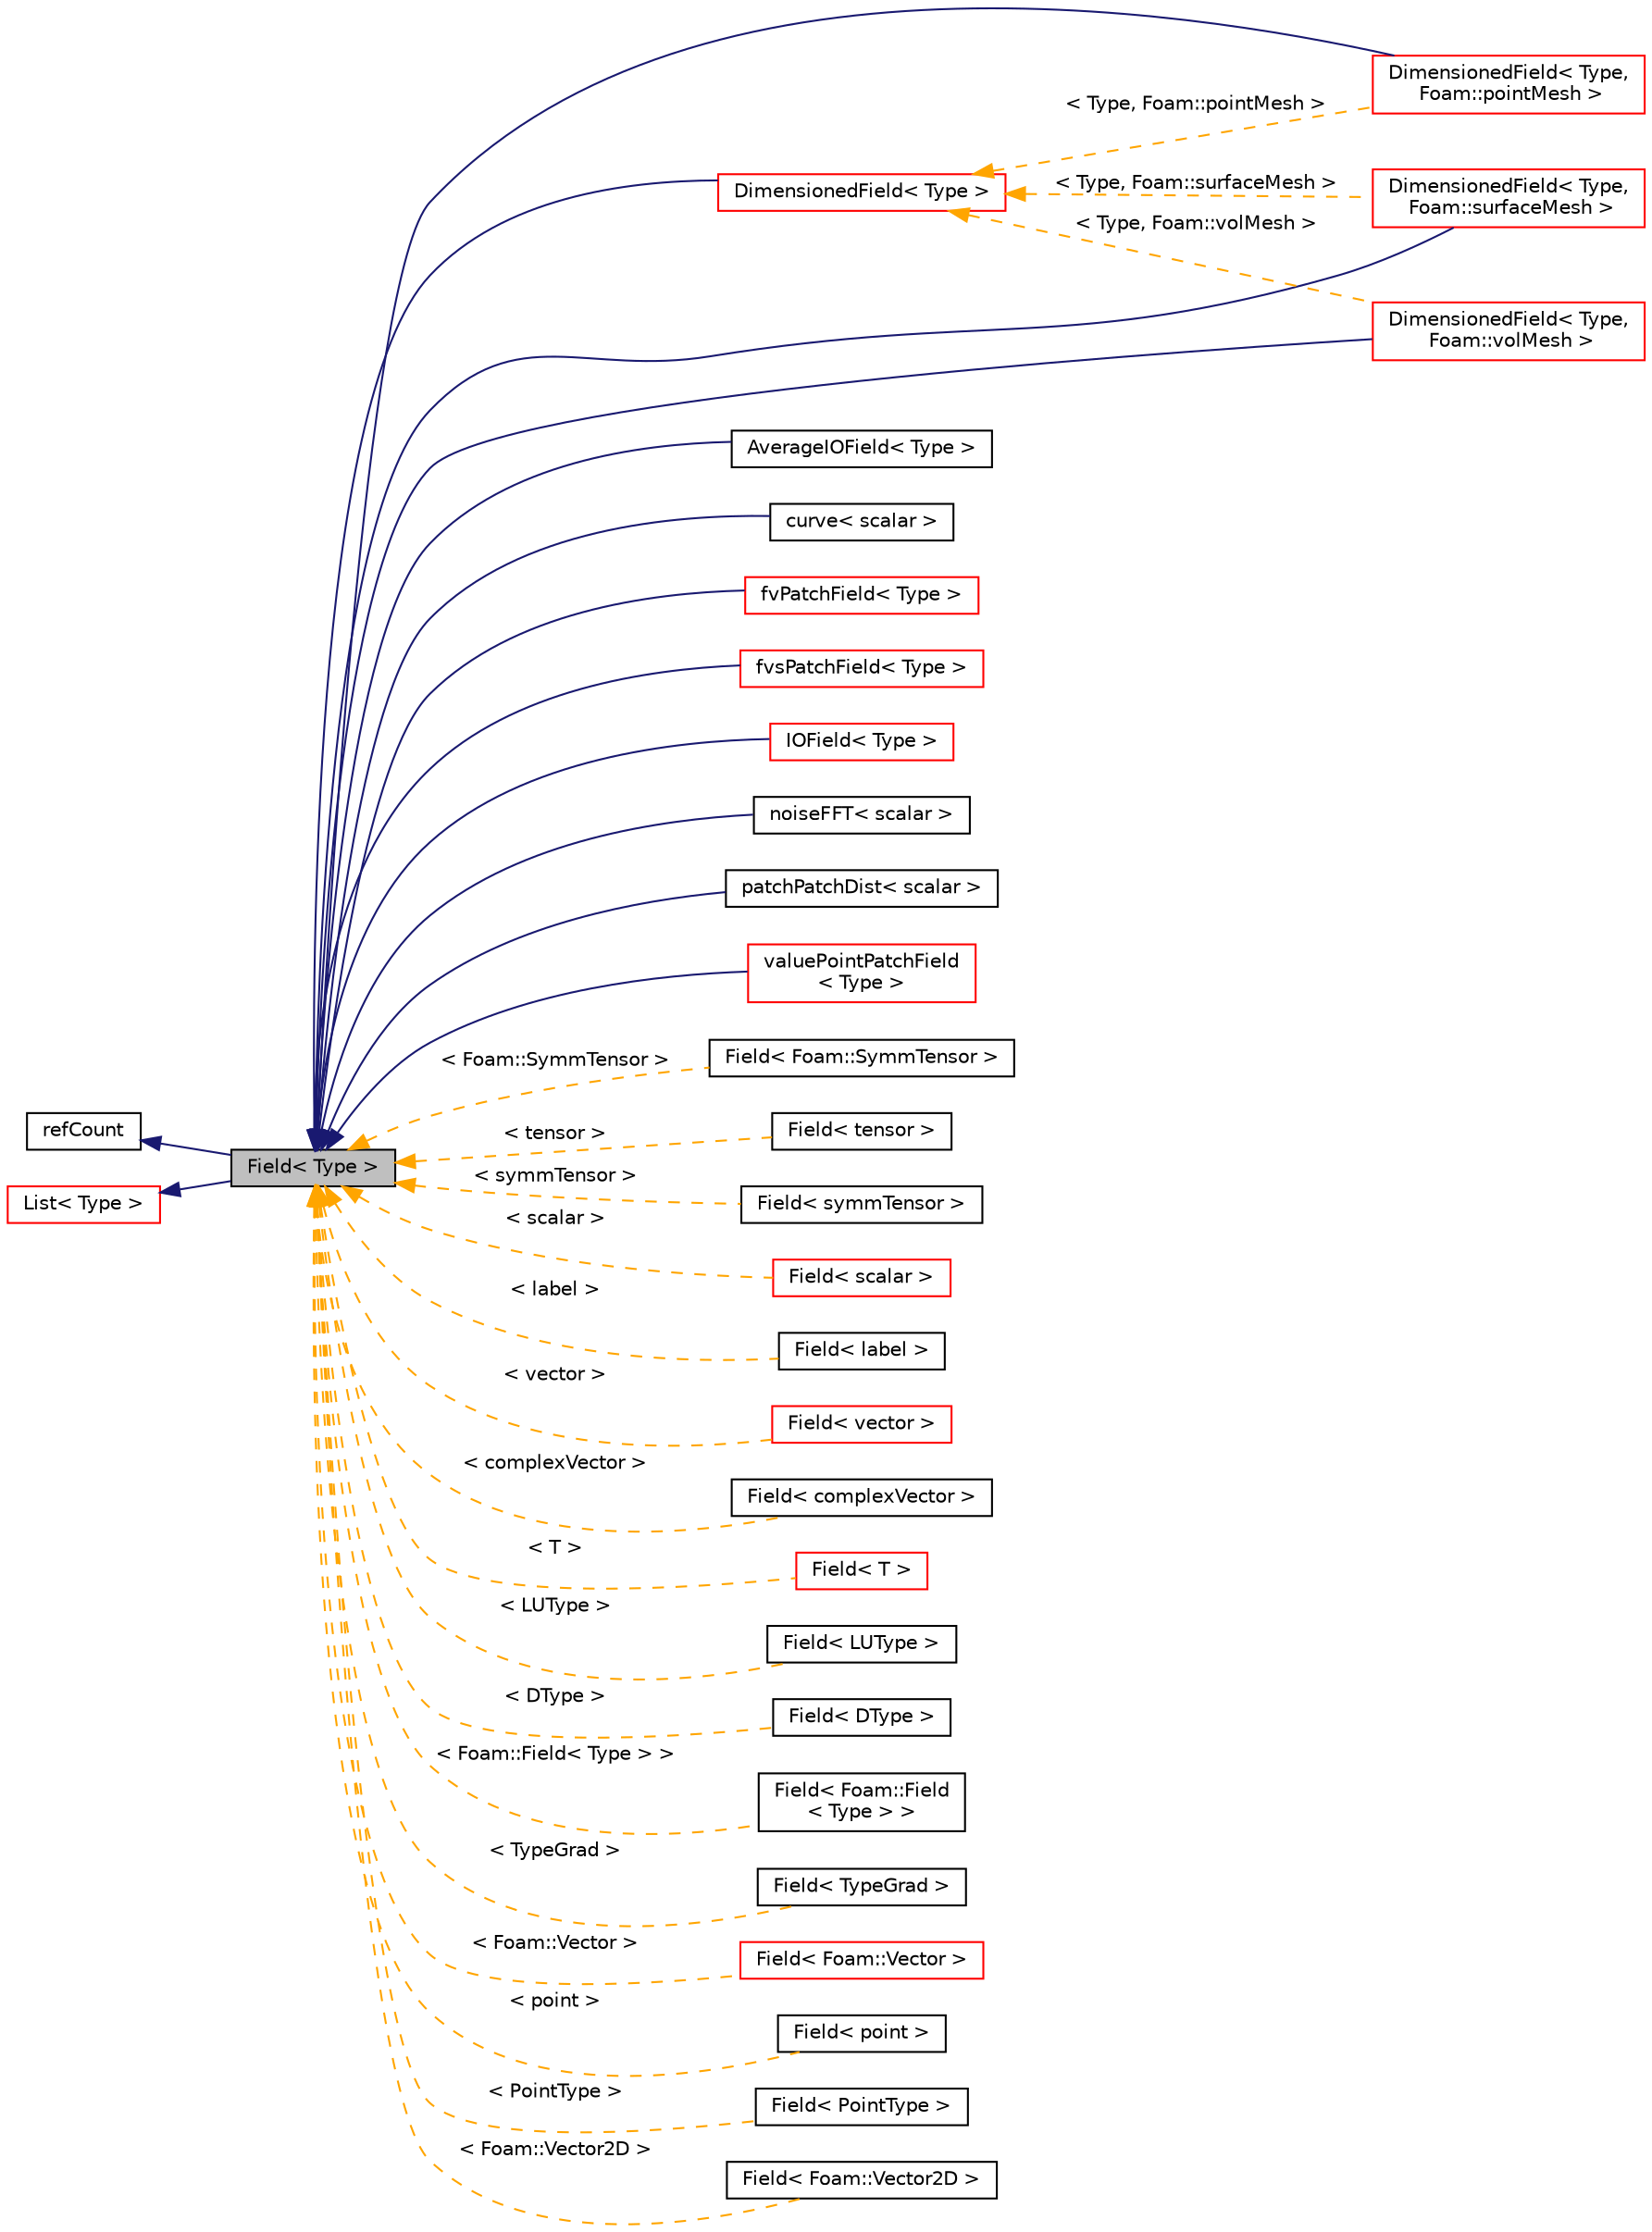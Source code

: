 digraph "Field&lt; Type &gt;"
{
  bgcolor="transparent";
  edge [fontname="Helvetica",fontsize="10",labelfontname="Helvetica",labelfontsize="10"];
  node [fontname="Helvetica",fontsize="10",shape=record];
  rankdir="LR";
  Node1 [label="Field\< Type \>",height=0.2,width=0.4,color="black", fillcolor="grey75", style="filled", fontcolor="black"];
  Node2 -> Node1 [dir="back",color="midnightblue",fontsize="10",style="solid",fontname="Helvetica"];
  Node2 [label="refCount",height=0.2,width=0.4,color="black",URL="$a02106.html",tooltip="Reference counter for various OpenFOAM components. "];
  Node3 -> Node1 [dir="back",color="midnightblue",fontsize="10",style="solid",fontname="Helvetica"];
  Node3 [label="List\< Type \>",height=0.2,width=0.4,color="red",URL="$a01364.html"];
  Node1 -> Node4 [dir="back",color="midnightblue",fontsize="10",style="solid",fontname="Helvetica"];
  Node4 [label="DimensionedField\< Type,\l Foam::pointMesh \>",height=0.2,width=0.4,color="red",URL="$a00533.html"];
  Node1 -> Node5 [dir="back",color="midnightblue",fontsize="10",style="solid",fontname="Helvetica"];
  Node5 [label="DimensionedField\< Type,\l Foam::surfaceMesh \>",height=0.2,width=0.4,color="red",URL="$a00533.html"];
  Node1 -> Node6 [dir="back",color="midnightblue",fontsize="10",style="solid",fontname="Helvetica"];
  Node6 [label="DimensionedField\< Type,\l Foam::volMesh \>",height=0.2,width=0.4,color="red",URL="$a00533.html"];
  Node1 -> Node7 [dir="back",color="midnightblue",fontsize="10",style="solid",fontname="Helvetica"];
  Node7 [label="AverageIOField\< Type \>",height=0.2,width=0.4,color="black",URL="$a00089.html",tooltip="A primitive field + average with IO. "];
  Node1 -> Node8 [dir="back",color="midnightblue",fontsize="10",style="solid",fontname="Helvetica"];
  Node8 [label="curve\< scalar \>",height=0.2,width=0.4,color="black",URL="$a00447.html",tooltip="A single curve in a graph. "];
  Node1 -> Node9 [dir="back",color="midnightblue",fontsize="10",style="solid",fontname="Helvetica"];
  Node9 [label="DimensionedField\< Type \>",height=0.2,width=0.4,color="red",URL="$a00533.html",tooltip="Field with dimensions and associated with geometry type GeoMesh which is used to size the field and a..."];
  Node9 -> Node5 [dir="back",color="orange",fontsize="10",style="dashed",label=" \< Type, Foam::surfaceMesh \>" ,fontname="Helvetica"];
  Node9 -> Node6 [dir="back",color="orange",fontsize="10",style="dashed",label=" \< Type, Foam::volMesh \>" ,fontname="Helvetica"];
  Node9 -> Node4 [dir="back",color="orange",fontsize="10",style="dashed",label=" \< Type, Foam::pointMesh \>" ,fontname="Helvetica"];
  Node1 -> Node10 [dir="back",color="midnightblue",fontsize="10",style="solid",fontname="Helvetica"];
  Node10 [label="fvPatchField\< Type \>",height=0.2,width=0.4,color="red",URL="$a00886.html",tooltip="Abstract base class with a fat-interface to all derived classes covering all possible ways in which t..."];
  Node1 -> Node11 [dir="back",color="midnightblue",fontsize="10",style="solid",fontname="Helvetica"];
  Node11 [label="fvsPatchField\< Type \>",height=0.2,width=0.4,color="red",URL="$a00893.html",tooltip="An abstract base class with a fat-interface to all derived classes covering all possible ways in whic..."];
  Node1 -> Node12 [dir="back",color="midnightblue",fontsize="10",style="solid",fontname="Helvetica"];
  Node12 [label="IOField\< Type \>",height=0.2,width=0.4,color="red",URL="$a01174.html",tooltip="A primitive field of type <T> with automated input and output. "];
  Node1 -> Node13 [dir="back",color="midnightblue",fontsize="10",style="solid",fontname="Helvetica"];
  Node13 [label="noiseFFT\< scalar \>",height=0.2,width=0.4,color="black",URL="$a01610.html",tooltip="FFT of the pressure field. "];
  Node1 -> Node14 [dir="back",color="midnightblue",fontsize="10",style="solid",fontname="Helvetica"];
  Node14 [label="patchPatchDist\< scalar \>",height=0.2,width=0.4,color="black",URL="$a01809.html",tooltip="Like wallDist but calculates on a patch the distance to nearest neighbouring patches. Uses PatchEdgeFaceWave to do actual calculation. "];
  Node1 -> Node15 [dir="back",color="midnightblue",fontsize="10",style="solid",fontname="Helvetica"];
  Node15 [label="valuePointPatchField\l\< Type \>",height=0.2,width=0.4,color="red",URL="$a02777.html",tooltip="Foam::valuePointPatchField. "];
  Node1 -> Node16 [dir="back",color="orange",fontsize="10",style="dashed",label=" \< Foam::SymmTensor \>" ,fontname="Helvetica"];
  Node16 [label="Field\< Foam::SymmTensor \>",height=0.2,width=0.4,color="black",URL="$a00755.html"];
  Node1 -> Node17 [dir="back",color="orange",fontsize="10",style="dashed",label=" \< tensor \>" ,fontname="Helvetica"];
  Node17 [label="Field\< tensor \>",height=0.2,width=0.4,color="black",URL="$a00755.html"];
  Node1 -> Node18 [dir="back",color="orange",fontsize="10",style="dashed",label=" \< symmTensor \>" ,fontname="Helvetica"];
  Node18 [label="Field\< symmTensor \>",height=0.2,width=0.4,color="black",URL="$a00755.html"];
  Node1 -> Node19 [dir="back",color="orange",fontsize="10",style="dashed",label=" \< scalar \>" ,fontname="Helvetica"];
  Node19 [label="Field\< scalar \>",height=0.2,width=0.4,color="red",URL="$a00755.html"];
  Node1 -> Node20 [dir="back",color="orange",fontsize="10",style="dashed",label=" \< label \>" ,fontname="Helvetica"];
  Node20 [label="Field\< label \>",height=0.2,width=0.4,color="black",URL="$a00755.html"];
  Node1 -> Node21 [dir="back",color="orange",fontsize="10",style="dashed",label=" \< vector \>" ,fontname="Helvetica"];
  Node21 [label="Field\< vector \>",height=0.2,width=0.4,color="red",URL="$a00755.html"];
  Node1 -> Node22 [dir="back",color="orange",fontsize="10",style="dashed",label=" \< complexVector \>" ,fontname="Helvetica"];
  Node22 [label="Field\< complexVector \>",height=0.2,width=0.4,color="black",URL="$a00755.html"];
  Node1 -> Node23 [dir="back",color="orange",fontsize="10",style="dashed",label=" \< T \>" ,fontname="Helvetica"];
  Node23 [label="Field\< T \>",height=0.2,width=0.4,color="red",URL="$a00755.html"];
  Node1 -> Node24 [dir="back",color="orange",fontsize="10",style="dashed",label=" \< LUType \>" ,fontname="Helvetica"];
  Node24 [label="Field\< LUType \>",height=0.2,width=0.4,color="black",URL="$a00755.html"];
  Node1 -> Node25 [dir="back",color="orange",fontsize="10",style="dashed",label=" \< DType \>" ,fontname="Helvetica"];
  Node25 [label="Field\< DType \>",height=0.2,width=0.4,color="black",URL="$a00755.html"];
  Node1 -> Node26 [dir="back",color="orange",fontsize="10",style="dashed",label=" \< Foam::Field\< Type \> \>" ,fontname="Helvetica"];
  Node26 [label="Field\< Foam::Field\l\< Type \> \>",height=0.2,width=0.4,color="black",URL="$a00755.html"];
  Node1 -> Node27 [dir="back",color="orange",fontsize="10",style="dashed",label=" \< TypeGrad \>" ,fontname="Helvetica"];
  Node27 [label="Field\< TypeGrad \>",height=0.2,width=0.4,color="black",URL="$a00755.html"];
  Node1 -> Node28 [dir="back",color="orange",fontsize="10",style="dashed",label=" \< Foam::Vector \>" ,fontname="Helvetica"];
  Node28 [label="Field\< Foam::Vector \>",height=0.2,width=0.4,color="red",URL="$a00755.html"];
  Node1 -> Node29 [dir="back",color="orange",fontsize="10",style="dashed",label=" \< point \>" ,fontname="Helvetica"];
  Node29 [label="Field\< point \>",height=0.2,width=0.4,color="black",URL="$a00755.html"];
  Node1 -> Node30 [dir="back",color="orange",fontsize="10",style="dashed",label=" \< PointType \>" ,fontname="Helvetica"];
  Node30 [label="Field\< PointType \>",height=0.2,width=0.4,color="black",URL="$a00755.html"];
  Node1 -> Node31 [dir="back",color="orange",fontsize="10",style="dashed",label=" \< Foam::Vector2D \>" ,fontname="Helvetica"];
  Node31 [label="Field\< Foam::Vector2D \>",height=0.2,width=0.4,color="black",URL="$a00755.html"];
}
